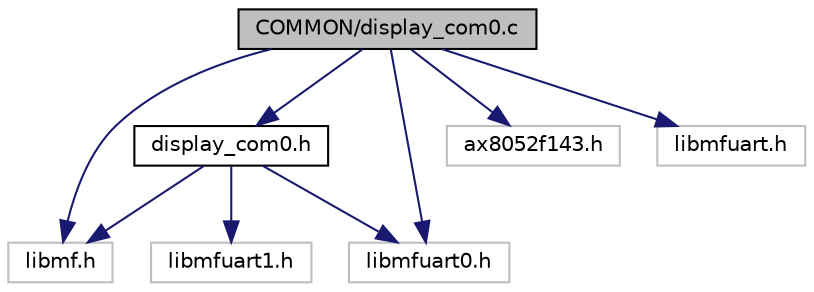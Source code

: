 digraph "COMMON/display_com0.c"
{
 // LATEX_PDF_SIZE
  edge [fontname="Helvetica",fontsize="10",labelfontname="Helvetica",labelfontsize="10"];
  node [fontname="Helvetica",fontsize="10",shape=record];
  Node0 [label="COMMON/display_com0.c",height=0.2,width=0.4,color="black", fillcolor="grey75", style="filled", fontcolor="black",tooltip="Display data using Uart0 port."];
  Node0 -> Node1 [color="midnightblue",fontsize="10",style="solid",fontname="Helvetica"];
  Node1 [label="display_com0.h",height=0.2,width=0.4,color="black", fillcolor="white", style="filled",URL="$display__com0_8h.html",tooltip="Macro definition for display parameters."];
  Node1 -> Node2 [color="midnightblue",fontsize="10",style="solid",fontname="Helvetica"];
  Node2 [label="libmf.h",height=0.2,width=0.4,color="grey75", fillcolor="white", style="filled",tooltip=" "];
  Node1 -> Node3 [color="midnightblue",fontsize="10",style="solid",fontname="Helvetica"];
  Node3 [label="libmfuart0.h",height=0.2,width=0.4,color="grey75", fillcolor="white", style="filled",tooltip=" "];
  Node1 -> Node4 [color="midnightblue",fontsize="10",style="solid",fontname="Helvetica"];
  Node4 [label="libmfuart1.h",height=0.2,width=0.4,color="grey75", fillcolor="white", style="filled",tooltip=" "];
  Node0 -> Node5 [color="midnightblue",fontsize="10",style="solid",fontname="Helvetica"];
  Node5 [label="ax8052f143.h",height=0.2,width=0.4,color="grey75", fillcolor="white", style="filled",tooltip=" "];
  Node0 -> Node2 [color="midnightblue",fontsize="10",style="solid",fontname="Helvetica"];
  Node0 -> Node6 [color="midnightblue",fontsize="10",style="solid",fontname="Helvetica"];
  Node6 [label="libmfuart.h",height=0.2,width=0.4,color="grey75", fillcolor="white", style="filled",tooltip=" "];
  Node0 -> Node3 [color="midnightblue",fontsize="10",style="solid",fontname="Helvetica"];
}
